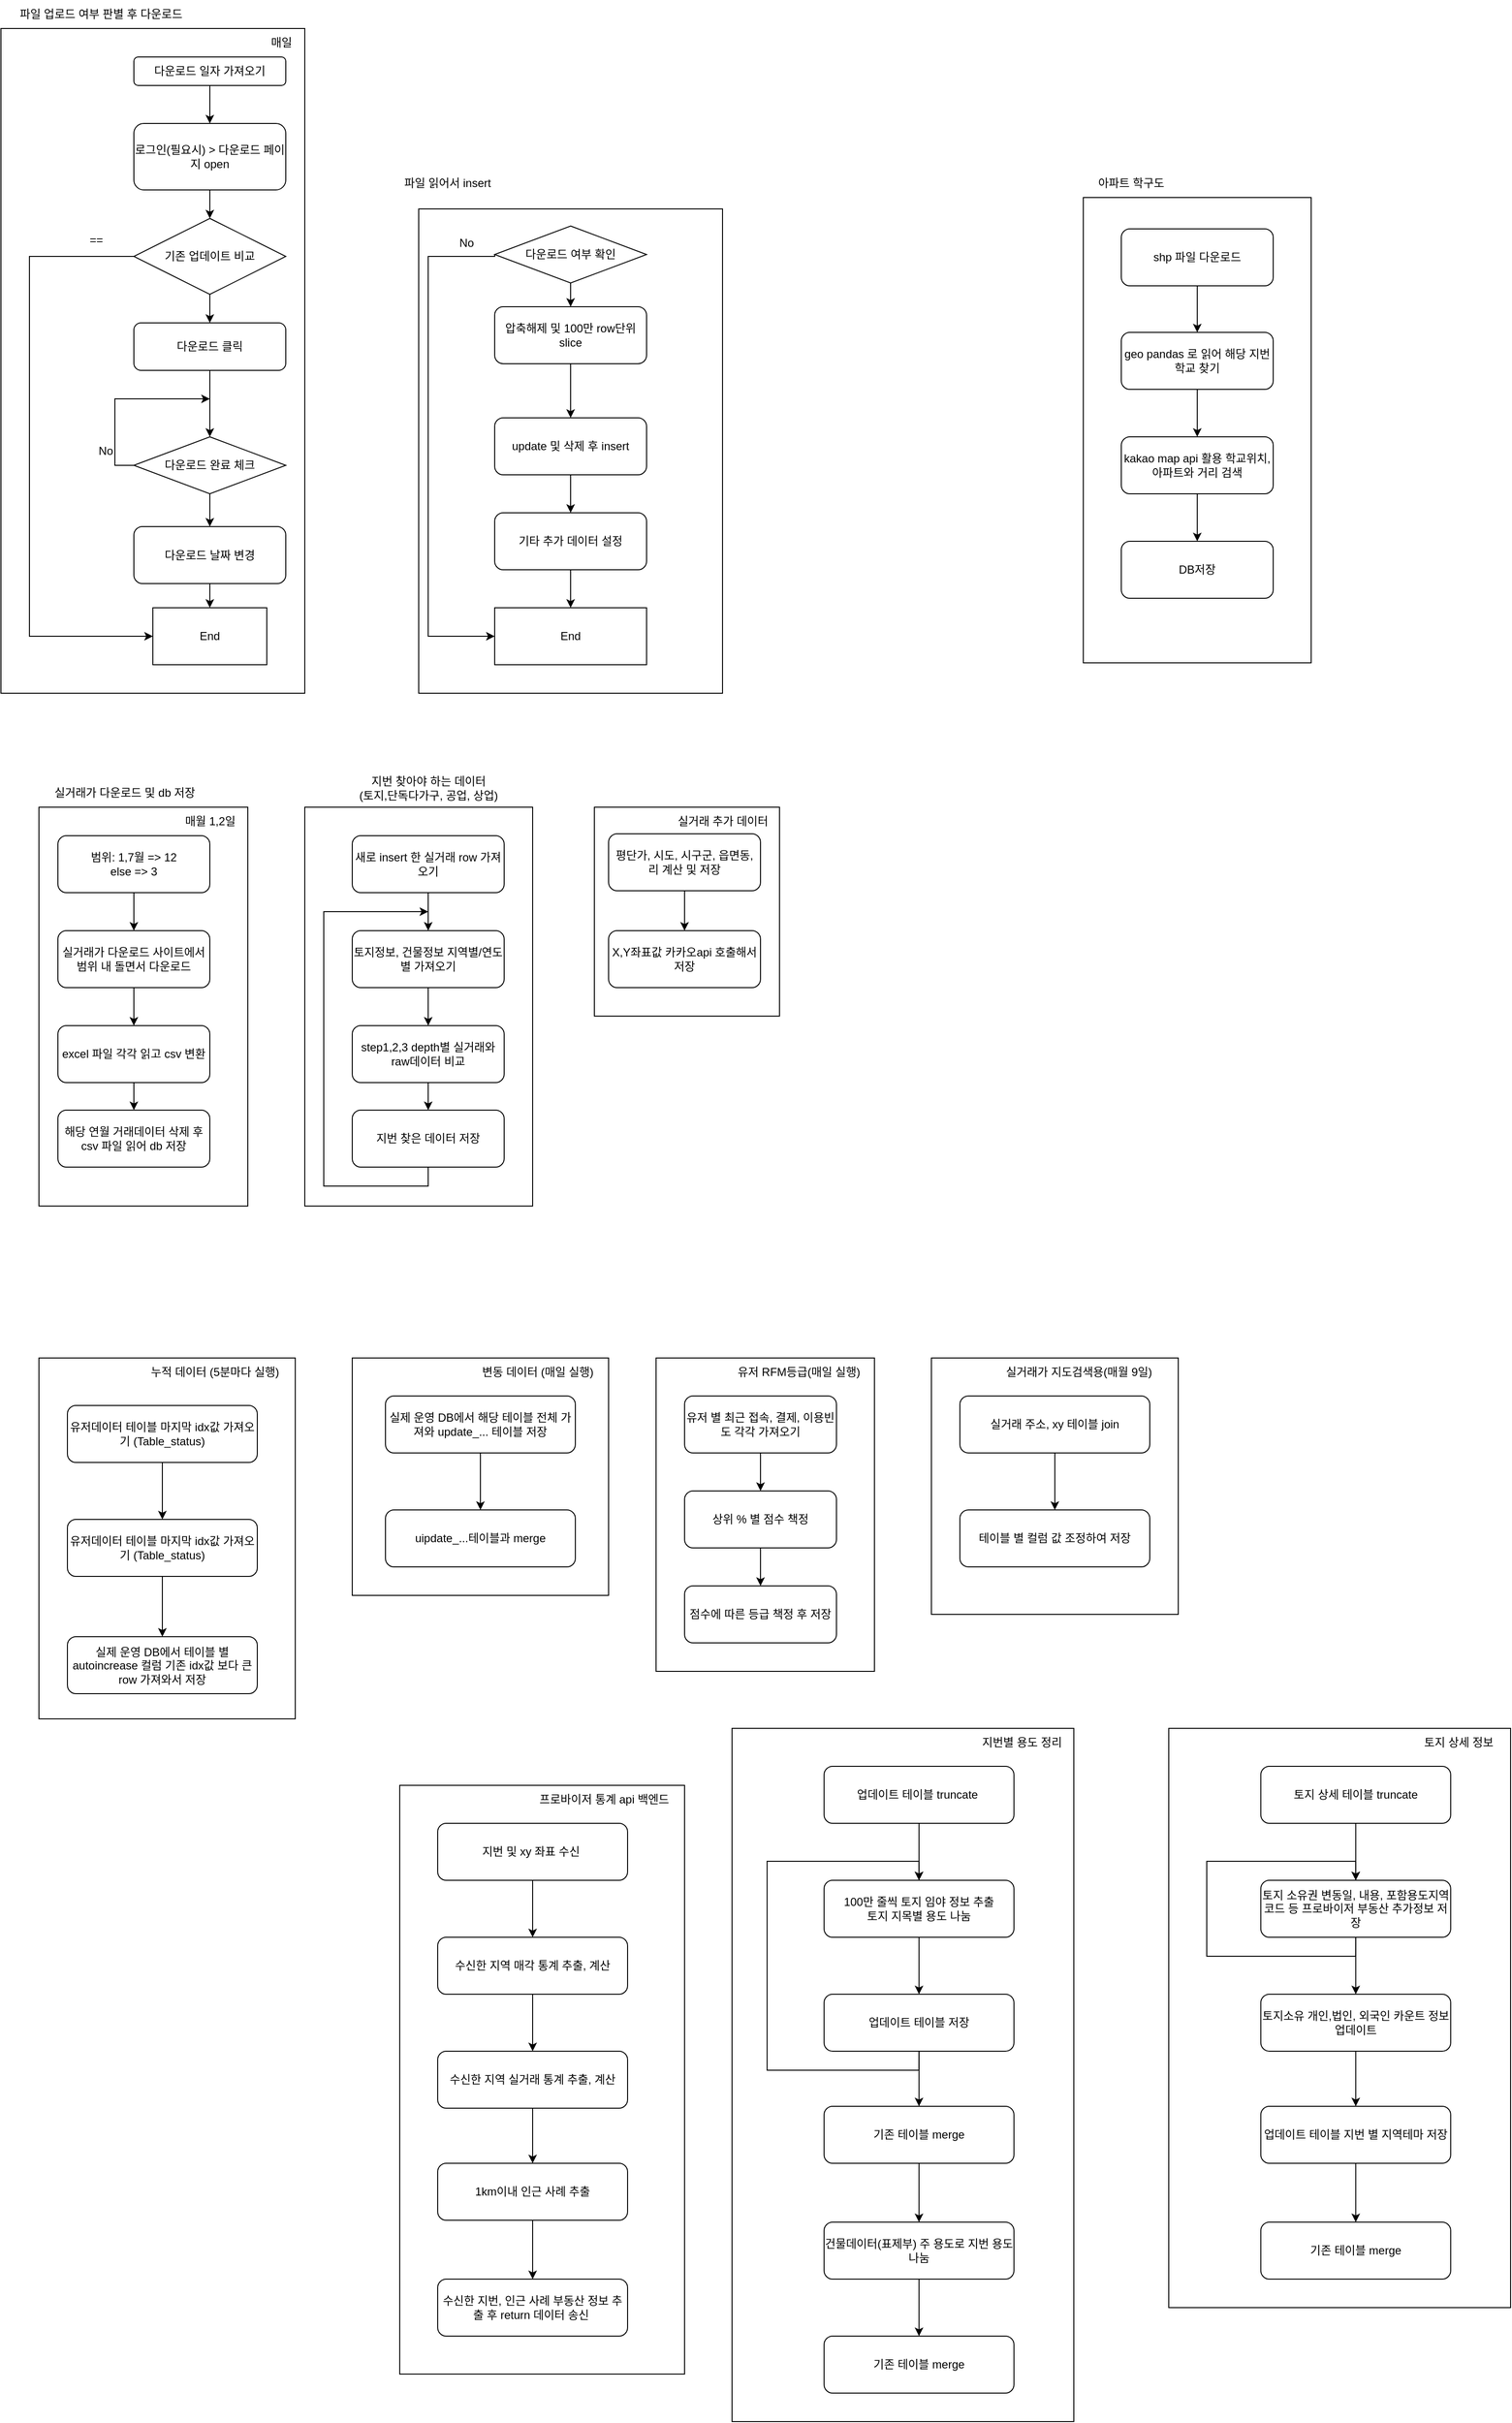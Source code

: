 <mxfile version="26.1.0">
  <diagram name="페이지-1" id="D3kO5CZEnwIqbZIuZdMd">
    <mxGraphModel dx="1687" dy="878" grid="1" gridSize="10" guides="1" tooltips="1" connect="1" arrows="1" fold="1" page="1" pageScale="1" pageWidth="827" pageHeight="1169" math="0" shadow="0">
      <root>
        <mxCell id="0" />
        <mxCell id="1" parent="0" />
        <mxCell id="iqqHk56x10kYQnbfeyk_-167" value="" style="whiteSpace=wrap;html=1;" vertex="1" parent="1">
          <mxGeometry x="1160" y="208" width="240" height="490" as="geometry" />
        </mxCell>
        <mxCell id="iqqHk56x10kYQnbfeyk_-132" value="" style="rounded=0;whiteSpace=wrap;html=1;" vertex="1" parent="1">
          <mxGeometry x="790" y="1820" width="360" height="730" as="geometry" />
        </mxCell>
        <mxCell id="iqqHk56x10kYQnbfeyk_-114" value="" style="whiteSpace=wrap;html=1;" vertex="1" parent="1">
          <mxGeometry x="440" y="1880" width="300" height="620" as="geometry" />
        </mxCell>
        <mxCell id="iqqHk56x10kYQnbfeyk_-101" value="" style="whiteSpace=wrap;html=1;" vertex="1" parent="1">
          <mxGeometry x="645" y="850" width="195" height="220" as="geometry" />
        </mxCell>
        <mxCell id="iqqHk56x10kYQnbfeyk_-98" value="" style="whiteSpace=wrap;html=1;" vertex="1" parent="1">
          <mxGeometry x="1000" y="1430" width="260" height="270" as="geometry" />
        </mxCell>
        <mxCell id="iqqHk56x10kYQnbfeyk_-92" value="" style="rounded=0;whiteSpace=wrap;html=1;" vertex="1" parent="1">
          <mxGeometry x="710" y="1430" width="230" height="330" as="geometry" />
        </mxCell>
        <mxCell id="iqqHk56x10kYQnbfeyk_-85" value="" style="whiteSpace=wrap;html=1;" vertex="1" parent="1">
          <mxGeometry x="390" y="1430" width="270" height="250" as="geometry" />
        </mxCell>
        <mxCell id="iqqHk56x10kYQnbfeyk_-82" value="" style="whiteSpace=wrap;html=1;" vertex="1" parent="1">
          <mxGeometry x="60" y="1430" width="270" height="380" as="geometry" />
        </mxCell>
        <mxCell id="iqqHk56x10kYQnbfeyk_-68" value="" style="whiteSpace=wrap;html=1;" vertex="1" parent="1">
          <mxGeometry x="340" y="850" width="240" height="420" as="geometry" />
        </mxCell>
        <mxCell id="iqqHk56x10kYQnbfeyk_-52" value="" style="whiteSpace=wrap;html=1;" vertex="1" parent="1">
          <mxGeometry x="60" y="850" width="220" height="420" as="geometry" />
        </mxCell>
        <mxCell id="iqqHk56x10kYQnbfeyk_-45" value="" style="rounded=0;whiteSpace=wrap;html=1;" vertex="1" parent="1">
          <mxGeometry x="460" y="220" width="320" height="510" as="geometry" />
        </mxCell>
        <mxCell id="iqqHk56x10kYQnbfeyk_-44" value="" style="rounded=0;whiteSpace=wrap;html=1;" vertex="1" parent="1">
          <mxGeometry x="20" y="30" width="320" height="700" as="geometry" />
        </mxCell>
        <mxCell id="iqqHk56x10kYQnbfeyk_-11" style="edgeStyle=orthogonalEdgeStyle;rounded=0;orthogonalLoop=1;jettySize=auto;html=1;exitX=0.5;exitY=1;exitDx=0;exitDy=0;entryX=0.5;entryY=0;entryDx=0;entryDy=0;" edge="1" parent="1" source="iqqHk56x10kYQnbfeyk_-4" target="iqqHk56x10kYQnbfeyk_-6">
          <mxGeometry relative="1" as="geometry" />
        </mxCell>
        <mxCell id="iqqHk56x10kYQnbfeyk_-4" value="로그인(필요시) &amp;gt; 다운로드 페이지 open" style="rounded=1;whiteSpace=wrap;html=1;" vertex="1" parent="1">
          <mxGeometry x="160" y="130" width="160" height="70" as="geometry" />
        </mxCell>
        <mxCell id="iqqHk56x10kYQnbfeyk_-9" style="edgeStyle=orthogonalEdgeStyle;rounded=0;orthogonalLoop=1;jettySize=auto;html=1;entryX=0;entryY=0.5;entryDx=0;entryDy=0;" edge="1" parent="1" source="iqqHk56x10kYQnbfeyk_-6" target="iqqHk56x10kYQnbfeyk_-8">
          <mxGeometry relative="1" as="geometry">
            <Array as="points">
              <mxPoint x="50" y="270" />
              <mxPoint x="50" y="670" />
              <mxPoint x="170" y="670" />
            </Array>
          </mxGeometry>
        </mxCell>
        <mxCell id="iqqHk56x10kYQnbfeyk_-16" style="edgeStyle=orthogonalEdgeStyle;rounded=0;orthogonalLoop=1;jettySize=auto;html=1;exitX=0.5;exitY=1;exitDx=0;exitDy=0;entryX=0.5;entryY=0;entryDx=0;entryDy=0;" edge="1" parent="1" source="iqqHk56x10kYQnbfeyk_-6" target="iqqHk56x10kYQnbfeyk_-15">
          <mxGeometry relative="1" as="geometry" />
        </mxCell>
        <mxCell id="iqqHk56x10kYQnbfeyk_-6" value="기존 업데이트 비교" style="rhombus;whiteSpace=wrap;html=1;" vertex="1" parent="1">
          <mxGeometry x="160" y="230" width="160" height="80" as="geometry" />
        </mxCell>
        <mxCell id="iqqHk56x10kYQnbfeyk_-8" value="End" style="whiteSpace=wrap;html=1;" vertex="1" parent="1">
          <mxGeometry x="180" y="640" width="120" height="60" as="geometry" />
        </mxCell>
        <mxCell id="iqqHk56x10kYQnbfeyk_-10" value="==" style="text;html=1;align=center;verticalAlign=middle;resizable=0;points=[];autosize=1;strokeColor=none;fillColor=none;" vertex="1" parent="1">
          <mxGeometry x="100" y="238" width="40" height="30" as="geometry" />
        </mxCell>
        <mxCell id="iqqHk56x10kYQnbfeyk_-14" style="edgeStyle=orthogonalEdgeStyle;rounded=0;orthogonalLoop=1;jettySize=auto;html=1;exitX=0.5;exitY=1;exitDx=0;exitDy=0;" edge="1" parent="1" source="iqqHk56x10kYQnbfeyk_-13" target="iqqHk56x10kYQnbfeyk_-4">
          <mxGeometry relative="1" as="geometry" />
        </mxCell>
        <mxCell id="iqqHk56x10kYQnbfeyk_-13" value="다운로드 일자 가져오기" style="rounded=1;whiteSpace=wrap;html=1;" vertex="1" parent="1">
          <mxGeometry x="160" y="60" width="160" height="30" as="geometry" />
        </mxCell>
        <mxCell id="iqqHk56x10kYQnbfeyk_-22" style="edgeStyle=orthogonalEdgeStyle;rounded=0;orthogonalLoop=1;jettySize=auto;html=1;exitX=0.5;exitY=1;exitDx=0;exitDy=0;entryX=0.5;entryY=0;entryDx=0;entryDy=0;" edge="1" parent="1" source="iqqHk56x10kYQnbfeyk_-15" target="iqqHk56x10kYQnbfeyk_-18">
          <mxGeometry relative="1" as="geometry" />
        </mxCell>
        <mxCell id="iqqHk56x10kYQnbfeyk_-15" value="다운로드 클릭" style="rounded=1;whiteSpace=wrap;html=1;" vertex="1" parent="1">
          <mxGeometry x="160" y="340" width="160" height="50" as="geometry" />
        </mxCell>
        <mxCell id="iqqHk56x10kYQnbfeyk_-25" style="edgeStyle=orthogonalEdgeStyle;rounded=0;orthogonalLoop=1;jettySize=auto;html=1;exitX=0;exitY=0.5;exitDx=0;exitDy=0;" edge="1" parent="1" source="iqqHk56x10kYQnbfeyk_-18">
          <mxGeometry relative="1" as="geometry">
            <mxPoint x="240" y="420" as="targetPoint" />
            <Array as="points">
              <mxPoint x="140" y="490" />
              <mxPoint x="140" y="420" />
            </Array>
          </mxGeometry>
        </mxCell>
        <mxCell id="iqqHk56x10kYQnbfeyk_-28" style="edgeStyle=orthogonalEdgeStyle;rounded=0;orthogonalLoop=1;jettySize=auto;html=1;entryX=0.5;entryY=0;entryDx=0;entryDy=0;" edge="1" parent="1" source="iqqHk56x10kYQnbfeyk_-18" target="iqqHk56x10kYQnbfeyk_-27">
          <mxGeometry relative="1" as="geometry" />
        </mxCell>
        <mxCell id="iqqHk56x10kYQnbfeyk_-18" value="다운로드 완료 체크" style="rhombus;whiteSpace=wrap;html=1;" vertex="1" parent="1">
          <mxGeometry x="160" y="460" width="160" height="60" as="geometry" />
        </mxCell>
        <mxCell id="iqqHk56x10kYQnbfeyk_-26" value="No" style="text;html=1;align=center;verticalAlign=middle;resizable=0;points=[];autosize=1;strokeColor=none;fillColor=none;" vertex="1" parent="1">
          <mxGeometry x="110" y="460" width="40" height="30" as="geometry" />
        </mxCell>
        <mxCell id="iqqHk56x10kYQnbfeyk_-29" style="edgeStyle=orthogonalEdgeStyle;rounded=0;orthogonalLoop=1;jettySize=auto;html=1;entryX=0.5;entryY=0;entryDx=0;entryDy=0;" edge="1" parent="1" source="iqqHk56x10kYQnbfeyk_-27" target="iqqHk56x10kYQnbfeyk_-8">
          <mxGeometry relative="1" as="geometry" />
        </mxCell>
        <mxCell id="iqqHk56x10kYQnbfeyk_-27" value="다운로드 날짜 변경" style="rounded=1;whiteSpace=wrap;html=1;" vertex="1" parent="1">
          <mxGeometry x="160" y="554.5" width="160" height="60" as="geometry" />
        </mxCell>
        <mxCell id="iqqHk56x10kYQnbfeyk_-38" style="edgeStyle=orthogonalEdgeStyle;rounded=0;orthogonalLoop=1;jettySize=auto;html=1;exitX=0.5;exitY=1;exitDx=0;exitDy=0;" edge="1" parent="1" source="iqqHk56x10kYQnbfeyk_-31" target="iqqHk56x10kYQnbfeyk_-37">
          <mxGeometry relative="1" as="geometry" />
        </mxCell>
        <mxCell id="iqqHk56x10kYQnbfeyk_-31" value="압축해제 및 100만 row단위 slice" style="rounded=1;whiteSpace=wrap;html=1;" vertex="1" parent="1">
          <mxGeometry x="540" y="323" width="160" height="60" as="geometry" />
        </mxCell>
        <mxCell id="iqqHk56x10kYQnbfeyk_-32" value="End" style="whiteSpace=wrap;html=1;" vertex="1" parent="1">
          <mxGeometry x="540" y="640" width="160" height="60" as="geometry" />
        </mxCell>
        <mxCell id="iqqHk56x10kYQnbfeyk_-34" style="edgeStyle=orthogonalEdgeStyle;rounded=0;orthogonalLoop=1;jettySize=auto;html=1;exitX=0;exitY=0.5;exitDx=0;exitDy=0;entryX=0;entryY=0.5;entryDx=0;entryDy=0;" edge="1" parent="1" source="iqqHk56x10kYQnbfeyk_-33" target="iqqHk56x10kYQnbfeyk_-32">
          <mxGeometry relative="1" as="geometry">
            <Array as="points">
              <mxPoint x="540" y="270" />
              <mxPoint x="470" y="270" />
              <mxPoint x="470" y="670" />
            </Array>
          </mxGeometry>
        </mxCell>
        <mxCell id="iqqHk56x10kYQnbfeyk_-36" style="edgeStyle=orthogonalEdgeStyle;rounded=0;orthogonalLoop=1;jettySize=auto;html=1;exitX=0.5;exitY=1;exitDx=0;exitDy=0;entryX=0.5;entryY=0;entryDx=0;entryDy=0;" edge="1" parent="1" source="iqqHk56x10kYQnbfeyk_-33" target="iqqHk56x10kYQnbfeyk_-31">
          <mxGeometry relative="1" as="geometry" />
        </mxCell>
        <mxCell id="iqqHk56x10kYQnbfeyk_-33" value="다운로드 여부 확인" style="rhombus;whiteSpace=wrap;html=1;" vertex="1" parent="1">
          <mxGeometry x="540" y="238" width="160" height="60" as="geometry" />
        </mxCell>
        <mxCell id="iqqHk56x10kYQnbfeyk_-35" value="No" style="text;html=1;align=center;verticalAlign=middle;resizable=0;points=[];autosize=1;strokeColor=none;fillColor=none;" vertex="1" parent="1">
          <mxGeometry x="490" y="241" width="40" height="30" as="geometry" />
        </mxCell>
        <mxCell id="iqqHk56x10kYQnbfeyk_-42" style="edgeStyle=orthogonalEdgeStyle;rounded=0;orthogonalLoop=1;jettySize=auto;html=1;exitX=0.5;exitY=1;exitDx=0;exitDy=0;" edge="1" parent="1" source="iqqHk56x10kYQnbfeyk_-37" target="iqqHk56x10kYQnbfeyk_-41">
          <mxGeometry relative="1" as="geometry" />
        </mxCell>
        <mxCell id="iqqHk56x10kYQnbfeyk_-37" value="update 및 삭제 후 insert" style="rounded=1;whiteSpace=wrap;html=1;" vertex="1" parent="1">
          <mxGeometry x="540" y="440" width="160" height="60" as="geometry" />
        </mxCell>
        <mxCell id="iqqHk56x10kYQnbfeyk_-43" style="edgeStyle=orthogonalEdgeStyle;rounded=0;orthogonalLoop=1;jettySize=auto;html=1;exitX=0.5;exitY=1;exitDx=0;exitDy=0;" edge="1" parent="1" source="iqqHk56x10kYQnbfeyk_-41" target="iqqHk56x10kYQnbfeyk_-32">
          <mxGeometry relative="1" as="geometry" />
        </mxCell>
        <mxCell id="iqqHk56x10kYQnbfeyk_-41" value="기타 추가 데이터 설정" style="rounded=1;whiteSpace=wrap;html=1;" vertex="1" parent="1">
          <mxGeometry x="540" y="540" width="160" height="60" as="geometry" />
        </mxCell>
        <mxCell id="iqqHk56x10kYQnbfeyk_-46" value="파일 읽어서 insert" style="text;html=1;align=center;verticalAlign=middle;resizable=0;points=[];autosize=1;strokeColor=none;fillColor=none;" vertex="1" parent="1">
          <mxGeometry x="430" y="178" width="120" height="30" as="geometry" />
        </mxCell>
        <mxCell id="iqqHk56x10kYQnbfeyk_-47" value="파일 업로드 여부 판별 후 다운로드" style="text;html=1;align=center;verticalAlign=middle;resizable=0;points=[];autosize=1;strokeColor=none;fillColor=none;" vertex="1" parent="1">
          <mxGeometry x="20" width="210" height="30" as="geometry" />
        </mxCell>
        <mxCell id="iqqHk56x10kYQnbfeyk_-55" style="edgeStyle=orthogonalEdgeStyle;rounded=0;orthogonalLoop=1;jettySize=auto;html=1;exitX=0.5;exitY=1;exitDx=0;exitDy=0;" edge="1" parent="1" source="iqqHk56x10kYQnbfeyk_-48" target="iqqHk56x10kYQnbfeyk_-49">
          <mxGeometry relative="1" as="geometry" />
        </mxCell>
        <mxCell id="iqqHk56x10kYQnbfeyk_-48" value="범위: 1,7월 =&amp;gt; 12&lt;br&gt;else =&amp;gt; 3" style="rounded=1;whiteSpace=wrap;html=1;" vertex="1" parent="1">
          <mxGeometry x="80" y="880" width="160" height="60" as="geometry" />
        </mxCell>
        <mxCell id="iqqHk56x10kYQnbfeyk_-56" style="edgeStyle=orthogonalEdgeStyle;rounded=0;orthogonalLoop=1;jettySize=auto;html=1;exitX=0.5;exitY=1;exitDx=0;exitDy=0;" edge="1" parent="1" source="iqqHk56x10kYQnbfeyk_-49" target="iqqHk56x10kYQnbfeyk_-50">
          <mxGeometry relative="1" as="geometry" />
        </mxCell>
        <mxCell id="iqqHk56x10kYQnbfeyk_-49" value="실거래가 다운로드 사이트에서 범위 내 돌면서 다운로드" style="rounded=1;whiteSpace=wrap;html=1;" vertex="1" parent="1">
          <mxGeometry x="80" y="980" width="160" height="60" as="geometry" />
        </mxCell>
        <mxCell id="iqqHk56x10kYQnbfeyk_-57" style="edgeStyle=orthogonalEdgeStyle;rounded=0;orthogonalLoop=1;jettySize=auto;html=1;exitX=0.5;exitY=1;exitDx=0;exitDy=0;entryX=0.5;entryY=0;entryDx=0;entryDy=0;" edge="1" parent="1" source="iqqHk56x10kYQnbfeyk_-50" target="iqqHk56x10kYQnbfeyk_-51">
          <mxGeometry relative="1" as="geometry" />
        </mxCell>
        <mxCell id="iqqHk56x10kYQnbfeyk_-50" value="excel 파일 각각 읽고 csv 변환" style="rounded=1;whiteSpace=wrap;html=1;" vertex="1" parent="1">
          <mxGeometry x="80" y="1080" width="160" height="60" as="geometry" />
        </mxCell>
        <mxCell id="iqqHk56x10kYQnbfeyk_-51" value="해당 연월 거래데이터 삭제 후 csv 파일 읽어 db 저장" style="rounded=1;whiteSpace=wrap;html=1;" vertex="1" parent="1">
          <mxGeometry x="80" y="1169" width="160" height="60" as="geometry" />
        </mxCell>
        <mxCell id="iqqHk56x10kYQnbfeyk_-53" value="실거래가 다운로드 및 db 저장" style="text;html=1;align=center;verticalAlign=middle;resizable=0;points=[];autosize=1;strokeColor=none;fillColor=none;" vertex="1" parent="1">
          <mxGeometry x="60" y="820" width="180" height="30" as="geometry" />
        </mxCell>
        <mxCell id="iqqHk56x10kYQnbfeyk_-64" style="edgeStyle=orthogonalEdgeStyle;rounded=0;orthogonalLoop=1;jettySize=auto;html=1;exitX=0.5;exitY=1;exitDx=0;exitDy=0;entryX=0.5;entryY=0;entryDx=0;entryDy=0;" edge="1" parent="1" source="iqqHk56x10kYQnbfeyk_-54" target="iqqHk56x10kYQnbfeyk_-61">
          <mxGeometry relative="1" as="geometry" />
        </mxCell>
        <mxCell id="iqqHk56x10kYQnbfeyk_-54" value="새로 insert 한 실거래 row 가져오기" style="rounded=1;whiteSpace=wrap;html=1;" vertex="1" parent="1">
          <mxGeometry x="390" y="880" width="160" height="60" as="geometry" />
        </mxCell>
        <mxCell id="iqqHk56x10kYQnbfeyk_-58" value="매월 1,2일" style="text;html=1;align=center;verticalAlign=middle;resizable=0;points=[];autosize=1;strokeColor=none;fillColor=none;" vertex="1" parent="1">
          <mxGeometry x="200" y="850" width="80" height="30" as="geometry" />
        </mxCell>
        <mxCell id="iqqHk56x10kYQnbfeyk_-59" value="매일" style="text;html=1;align=center;verticalAlign=middle;resizable=0;points=[];autosize=1;strokeColor=none;fillColor=none;" vertex="1" parent="1">
          <mxGeometry x="290" y="30" width="50" height="30" as="geometry" />
        </mxCell>
        <mxCell id="iqqHk56x10kYQnbfeyk_-60" value="지번 찾아야 하는 데이터&lt;div&gt;(토지,단독다가구, 공업, 상업)&lt;/div&gt;" style="text;html=1;align=center;verticalAlign=middle;resizable=0;points=[];autosize=1;strokeColor=none;fillColor=none;" vertex="1" parent="1">
          <mxGeometry x="380" y="810" width="180" height="40" as="geometry" />
        </mxCell>
        <mxCell id="iqqHk56x10kYQnbfeyk_-65" style="edgeStyle=orthogonalEdgeStyle;rounded=0;orthogonalLoop=1;jettySize=auto;html=1;exitX=0.5;exitY=1;exitDx=0;exitDy=0;" edge="1" parent="1" source="iqqHk56x10kYQnbfeyk_-61" target="iqqHk56x10kYQnbfeyk_-62">
          <mxGeometry relative="1" as="geometry" />
        </mxCell>
        <mxCell id="iqqHk56x10kYQnbfeyk_-61" value="토지정보, 건물정보 지역별/연도별 가져오기" style="rounded=1;whiteSpace=wrap;html=1;" vertex="1" parent="1">
          <mxGeometry x="390" y="980" width="160" height="60" as="geometry" />
        </mxCell>
        <mxCell id="iqqHk56x10kYQnbfeyk_-66" style="edgeStyle=orthogonalEdgeStyle;rounded=0;orthogonalLoop=1;jettySize=auto;html=1;exitX=0.5;exitY=1;exitDx=0;exitDy=0;entryX=0.5;entryY=0;entryDx=0;entryDy=0;" edge="1" parent="1" source="iqqHk56x10kYQnbfeyk_-62" target="iqqHk56x10kYQnbfeyk_-63">
          <mxGeometry relative="1" as="geometry" />
        </mxCell>
        <mxCell id="iqqHk56x10kYQnbfeyk_-62" value="step1,2,3 depth별 실거래와 raw데이터 비교" style="rounded=1;whiteSpace=wrap;html=1;" vertex="1" parent="1">
          <mxGeometry x="390" y="1080" width="160" height="60" as="geometry" />
        </mxCell>
        <mxCell id="iqqHk56x10kYQnbfeyk_-67" style="edgeStyle=orthogonalEdgeStyle;rounded=0;orthogonalLoop=1;jettySize=auto;html=1;exitX=0.5;exitY=1;exitDx=0;exitDy=0;" edge="1" parent="1" source="iqqHk56x10kYQnbfeyk_-63">
          <mxGeometry relative="1" as="geometry">
            <mxPoint x="470" y="960" as="targetPoint" />
            <Array as="points">
              <mxPoint x="470" y="1249" />
              <mxPoint x="360" y="1249" />
              <mxPoint x="360" y="960" />
            </Array>
          </mxGeometry>
        </mxCell>
        <mxCell id="iqqHk56x10kYQnbfeyk_-63" value="지번 찾은 데이터 저장" style="rounded=1;whiteSpace=wrap;html=1;" vertex="1" parent="1">
          <mxGeometry x="390" y="1169" width="160" height="60" as="geometry" />
        </mxCell>
        <mxCell id="iqqHk56x10kYQnbfeyk_-69" value="X,Y좌표값 카카오api 호출해서 저장" style="rounded=1;whiteSpace=wrap;html=1;" vertex="1" parent="1">
          <mxGeometry x="660" y="980" width="160" height="60" as="geometry" />
        </mxCell>
        <mxCell id="iqqHk56x10kYQnbfeyk_-70" value="실거래 추가 데이터" style="text;html=1;align=center;verticalAlign=middle;resizable=0;points=[];autosize=1;strokeColor=none;fillColor=none;" vertex="1" parent="1">
          <mxGeometry x="715" y="850" width="130" height="30" as="geometry" />
        </mxCell>
        <mxCell id="iqqHk56x10kYQnbfeyk_-102" style="edgeStyle=orthogonalEdgeStyle;rounded=0;orthogonalLoop=1;jettySize=auto;html=1;exitX=0.5;exitY=1;exitDx=0;exitDy=0;" edge="1" parent="1" source="iqqHk56x10kYQnbfeyk_-71" target="iqqHk56x10kYQnbfeyk_-69">
          <mxGeometry relative="1" as="geometry" />
        </mxCell>
        <mxCell id="iqqHk56x10kYQnbfeyk_-71" value="평단가, 시도, 시구군, 읍면동, 리 계산 및 저장" style="rounded=1;whiteSpace=wrap;html=1;" vertex="1" parent="1">
          <mxGeometry x="660" y="878" width="160" height="60" as="geometry" />
        </mxCell>
        <mxCell id="iqqHk56x10kYQnbfeyk_-77" style="edgeStyle=orthogonalEdgeStyle;rounded=0;orthogonalLoop=1;jettySize=auto;html=1;exitX=0.5;exitY=1;exitDx=0;exitDy=0;" edge="1" parent="1" source="iqqHk56x10kYQnbfeyk_-72" target="iqqHk56x10kYQnbfeyk_-73">
          <mxGeometry relative="1" as="geometry" />
        </mxCell>
        <mxCell id="iqqHk56x10kYQnbfeyk_-72" value="유저데이터 테이블 마지막 idx값 가져오기 (Table_status)" style="rounded=1;whiteSpace=wrap;html=1;" vertex="1" parent="1">
          <mxGeometry x="90" y="1480" width="200" height="60" as="geometry" />
        </mxCell>
        <mxCell id="iqqHk56x10kYQnbfeyk_-79" style="edgeStyle=orthogonalEdgeStyle;rounded=0;orthogonalLoop=1;jettySize=auto;html=1;exitX=0.5;exitY=1;exitDx=0;exitDy=0;" edge="1" parent="1" source="iqqHk56x10kYQnbfeyk_-73" target="iqqHk56x10kYQnbfeyk_-74">
          <mxGeometry relative="1" as="geometry" />
        </mxCell>
        <mxCell id="iqqHk56x10kYQnbfeyk_-73" value="유저데이터 테이블 마지막 idx값 가져오기 (Table_status)" style="rounded=1;whiteSpace=wrap;html=1;" vertex="1" parent="1">
          <mxGeometry x="90" y="1600" width="200" height="60" as="geometry" />
        </mxCell>
        <mxCell id="iqqHk56x10kYQnbfeyk_-74" value="실제 운영 DB에서 테이블 별 autoincrease 컬럼 기존 idx값 보다 큰 row 가져와서 저장" style="rounded=1;whiteSpace=wrap;html=1;" vertex="1" parent="1">
          <mxGeometry x="90" y="1723.5" width="200" height="60" as="geometry" />
        </mxCell>
        <mxCell id="iqqHk56x10kYQnbfeyk_-80" style="edgeStyle=orthogonalEdgeStyle;rounded=0;orthogonalLoop=1;jettySize=auto;html=1;exitX=0.5;exitY=1;exitDx=0;exitDy=0;" edge="1" parent="1" source="iqqHk56x10kYQnbfeyk_-75" target="iqqHk56x10kYQnbfeyk_-76">
          <mxGeometry relative="1" as="geometry" />
        </mxCell>
        <mxCell id="iqqHk56x10kYQnbfeyk_-75" value="실제 운영 DB에서 해당 테이블 전체 가져와 update_... 테이블 저장" style="rounded=1;whiteSpace=wrap;html=1;" vertex="1" parent="1">
          <mxGeometry x="425" y="1470" width="200" height="60" as="geometry" />
        </mxCell>
        <mxCell id="iqqHk56x10kYQnbfeyk_-76" value="uipdate_...테이블과 merge" style="rounded=1;whiteSpace=wrap;html=1;" vertex="1" parent="1">
          <mxGeometry x="425" y="1590" width="200" height="60" as="geometry" />
        </mxCell>
        <mxCell id="iqqHk56x10kYQnbfeyk_-83" value="누적 데이터 (5분마다 실행)" style="text;html=1;align=center;verticalAlign=middle;resizable=0;points=[];autosize=1;strokeColor=none;fillColor=none;" vertex="1" parent="1">
          <mxGeometry x="160" y="1430" width="170" height="30" as="geometry" />
        </mxCell>
        <mxCell id="iqqHk56x10kYQnbfeyk_-86" value="변동 데이터 (매일 실행)" style="text;html=1;align=center;verticalAlign=middle;resizable=0;points=[];autosize=1;strokeColor=none;fillColor=none;" vertex="1" parent="1">
          <mxGeometry x="510" y="1430" width="150" height="30" as="geometry" />
        </mxCell>
        <mxCell id="iqqHk56x10kYQnbfeyk_-90" style="edgeStyle=orthogonalEdgeStyle;rounded=0;orthogonalLoop=1;jettySize=auto;html=1;exitX=0.5;exitY=1;exitDx=0;exitDy=0;entryX=0.5;entryY=0;entryDx=0;entryDy=0;" edge="1" parent="1" source="iqqHk56x10kYQnbfeyk_-87" target="iqqHk56x10kYQnbfeyk_-88">
          <mxGeometry relative="1" as="geometry" />
        </mxCell>
        <mxCell id="iqqHk56x10kYQnbfeyk_-87" value="유저 별 최근 접속, 결제, 이용빈도 각각 가져오기" style="rounded=1;whiteSpace=wrap;html=1;" vertex="1" parent="1">
          <mxGeometry x="740" y="1470" width="160" height="60" as="geometry" />
        </mxCell>
        <mxCell id="iqqHk56x10kYQnbfeyk_-91" style="edgeStyle=orthogonalEdgeStyle;rounded=0;orthogonalLoop=1;jettySize=auto;html=1;exitX=0.5;exitY=1;exitDx=0;exitDy=0;entryX=0.5;entryY=0;entryDx=0;entryDy=0;" edge="1" parent="1" source="iqqHk56x10kYQnbfeyk_-88" target="iqqHk56x10kYQnbfeyk_-89">
          <mxGeometry relative="1" as="geometry" />
        </mxCell>
        <mxCell id="iqqHk56x10kYQnbfeyk_-88" value="상위 % 별 점수 책정" style="rounded=1;whiteSpace=wrap;html=1;" vertex="1" parent="1">
          <mxGeometry x="740" y="1570" width="160" height="60" as="geometry" />
        </mxCell>
        <mxCell id="iqqHk56x10kYQnbfeyk_-89" value="점수에 따른 등급 책정 후 저장" style="rounded=1;whiteSpace=wrap;html=1;" vertex="1" parent="1">
          <mxGeometry x="740" y="1670" width="160" height="60" as="geometry" />
        </mxCell>
        <mxCell id="iqqHk56x10kYQnbfeyk_-93" value="유저 RFM등급(매일 실행)" style="text;html=1;align=center;verticalAlign=middle;resizable=0;points=[];autosize=1;strokeColor=none;fillColor=none;" vertex="1" parent="1">
          <mxGeometry x="780" y="1430" width="160" height="30" as="geometry" />
        </mxCell>
        <mxCell id="iqqHk56x10kYQnbfeyk_-97" style="edgeStyle=orthogonalEdgeStyle;rounded=0;orthogonalLoop=1;jettySize=auto;html=1;exitX=0.5;exitY=1;exitDx=0;exitDy=0;" edge="1" parent="1" source="iqqHk56x10kYQnbfeyk_-95" target="iqqHk56x10kYQnbfeyk_-96">
          <mxGeometry relative="1" as="geometry" />
        </mxCell>
        <mxCell id="iqqHk56x10kYQnbfeyk_-95" value="실거래 주소, xy 테이블 join" style="rounded=1;whiteSpace=wrap;html=1;" vertex="1" parent="1">
          <mxGeometry x="1030" y="1470" width="200" height="60" as="geometry" />
        </mxCell>
        <mxCell id="iqqHk56x10kYQnbfeyk_-96" value="테이블 별 컬럼 값 조정하여 저장" style="rounded=1;whiteSpace=wrap;html=1;" vertex="1" parent="1">
          <mxGeometry x="1030" y="1590" width="200" height="60" as="geometry" />
        </mxCell>
        <mxCell id="iqqHk56x10kYQnbfeyk_-100" value="실거래가 지도검색용(매월 9일)" style="text;html=1;align=center;verticalAlign=middle;resizable=0;points=[];autosize=1;strokeColor=none;fillColor=none;" vertex="1" parent="1">
          <mxGeometry x="1060" y="1430" width="190" height="30" as="geometry" />
        </mxCell>
        <mxCell id="iqqHk56x10kYQnbfeyk_-111" style="edgeStyle=orthogonalEdgeStyle;rounded=0;orthogonalLoop=1;jettySize=auto;html=1;exitX=0.5;exitY=1;exitDx=0;exitDy=0;" edge="1" parent="1" source="iqqHk56x10kYQnbfeyk_-105" target="iqqHk56x10kYQnbfeyk_-107">
          <mxGeometry relative="1" as="geometry" />
        </mxCell>
        <mxCell id="iqqHk56x10kYQnbfeyk_-105" value="수신한 지역 매각 통계 추출, 계산" style="rounded=1;whiteSpace=wrap;html=1;" vertex="1" parent="1">
          <mxGeometry x="480" y="2040" width="200" height="60" as="geometry" />
        </mxCell>
        <mxCell id="iqqHk56x10kYQnbfeyk_-110" style="edgeStyle=orthogonalEdgeStyle;rounded=0;orthogonalLoop=1;jettySize=auto;html=1;exitX=0.5;exitY=1;exitDx=0;exitDy=0;" edge="1" parent="1" source="iqqHk56x10kYQnbfeyk_-106" target="iqqHk56x10kYQnbfeyk_-105">
          <mxGeometry relative="1" as="geometry" />
        </mxCell>
        <mxCell id="iqqHk56x10kYQnbfeyk_-106" value="지번 및 xy 좌표 수신&amp;nbsp;" style="rounded=1;whiteSpace=wrap;html=1;" vertex="1" parent="1">
          <mxGeometry x="480" y="1920" width="200" height="60" as="geometry" />
        </mxCell>
        <mxCell id="iqqHk56x10kYQnbfeyk_-112" style="edgeStyle=orthogonalEdgeStyle;rounded=0;orthogonalLoop=1;jettySize=auto;html=1;exitX=0.5;exitY=1;exitDx=0;exitDy=0;" edge="1" parent="1" source="iqqHk56x10kYQnbfeyk_-107" target="iqqHk56x10kYQnbfeyk_-108">
          <mxGeometry relative="1" as="geometry" />
        </mxCell>
        <mxCell id="iqqHk56x10kYQnbfeyk_-107" value="수신한 지역 실거래 통계 추출, 계산" style="rounded=1;whiteSpace=wrap;html=1;" vertex="1" parent="1">
          <mxGeometry x="480" y="2160" width="200" height="60" as="geometry" />
        </mxCell>
        <mxCell id="iqqHk56x10kYQnbfeyk_-113" style="edgeStyle=orthogonalEdgeStyle;rounded=0;orthogonalLoop=1;jettySize=auto;html=1;exitX=0.5;exitY=1;exitDx=0;exitDy=0;" edge="1" parent="1" source="iqqHk56x10kYQnbfeyk_-108" target="iqqHk56x10kYQnbfeyk_-109">
          <mxGeometry relative="1" as="geometry" />
        </mxCell>
        <mxCell id="iqqHk56x10kYQnbfeyk_-108" value="1km이내 인근 사례 추출" style="rounded=1;whiteSpace=wrap;html=1;" vertex="1" parent="1">
          <mxGeometry x="480" y="2278" width="200" height="60" as="geometry" />
        </mxCell>
        <mxCell id="iqqHk56x10kYQnbfeyk_-109" value="수신한 지번, 인근 사례 부동산 정보 추출 후 return 데이터 송신&amp;nbsp;" style="rounded=1;whiteSpace=wrap;html=1;" vertex="1" parent="1">
          <mxGeometry x="480" y="2400" width="200" height="60" as="geometry" />
        </mxCell>
        <mxCell id="iqqHk56x10kYQnbfeyk_-115" value="프로바이저 통계 api 백엔드" style="text;html=1;align=center;verticalAlign=middle;resizable=0;points=[];autosize=1;strokeColor=none;fillColor=none;" vertex="1" parent="1">
          <mxGeometry x="570" y="1880" width="170" height="30" as="geometry" />
        </mxCell>
        <mxCell id="iqqHk56x10kYQnbfeyk_-117" value="100만 줄씩 토지 임야 정보 추출&lt;br&gt;토지 지목별 용도 나눔" style="rounded=1;whiteSpace=wrap;html=1;" vertex="1" parent="1">
          <mxGeometry x="886.94" y="1980" width="200" height="60" as="geometry" />
        </mxCell>
        <mxCell id="iqqHk56x10kYQnbfeyk_-124" style="edgeStyle=orthogonalEdgeStyle;rounded=0;orthogonalLoop=1;jettySize=auto;html=1;exitX=0.5;exitY=1;exitDx=0;exitDy=0;" edge="1" parent="1" source="iqqHk56x10kYQnbfeyk_-117" target="iqqHk56x10kYQnbfeyk_-119">
          <mxGeometry relative="1" as="geometry">
            <mxPoint x="986.94" y="2160" as="sourcePoint" />
          </mxGeometry>
        </mxCell>
        <mxCell id="iqqHk56x10kYQnbfeyk_-125" style="edgeStyle=orthogonalEdgeStyle;rounded=0;orthogonalLoop=1;jettySize=auto;html=1;exitX=0.5;exitY=1;exitDx=0;exitDy=0;entryX=0.5;entryY=0;entryDx=0;entryDy=0;" edge="1" parent="1" source="iqqHk56x10kYQnbfeyk_-119" target="iqqHk56x10kYQnbfeyk_-117">
          <mxGeometry relative="1" as="geometry">
            <Array as="points">
              <mxPoint x="986.94" y="2180" />
              <mxPoint x="826.94" y="2180" />
              <mxPoint x="826.94" y="1960" />
              <mxPoint x="986.94" y="1960" />
            </Array>
          </mxGeometry>
        </mxCell>
        <mxCell id="iqqHk56x10kYQnbfeyk_-127" style="edgeStyle=orthogonalEdgeStyle;rounded=0;orthogonalLoop=1;jettySize=auto;html=1;exitX=0.5;exitY=1;exitDx=0;exitDy=0;entryX=0.5;entryY=0;entryDx=0;entryDy=0;" edge="1" parent="1" source="iqqHk56x10kYQnbfeyk_-119" target="iqqHk56x10kYQnbfeyk_-126">
          <mxGeometry relative="1" as="geometry" />
        </mxCell>
        <mxCell id="iqqHk56x10kYQnbfeyk_-119" value="업데이트 테이블 저장" style="rounded=1;whiteSpace=wrap;html=1;" vertex="1" parent="1">
          <mxGeometry x="886.94" y="2100" width="200" height="60" as="geometry" />
        </mxCell>
        <mxCell id="iqqHk56x10kYQnbfeyk_-121" style="edgeStyle=orthogonalEdgeStyle;rounded=0;orthogonalLoop=1;jettySize=auto;html=1;exitX=0.5;exitY=1;exitDx=0;exitDy=0;" edge="1" parent="1" source="iqqHk56x10kYQnbfeyk_-120" target="iqqHk56x10kYQnbfeyk_-117">
          <mxGeometry relative="1" as="geometry" />
        </mxCell>
        <mxCell id="iqqHk56x10kYQnbfeyk_-120" value="업데이트 테이블 truncate&amp;nbsp;" style="rounded=1;whiteSpace=wrap;html=1;" vertex="1" parent="1">
          <mxGeometry x="886.94" y="1860" width="200" height="60" as="geometry" />
        </mxCell>
        <mxCell id="iqqHk56x10kYQnbfeyk_-129" style="edgeStyle=orthogonalEdgeStyle;rounded=0;orthogonalLoop=1;jettySize=auto;html=1;exitX=0.5;exitY=1;exitDx=0;exitDy=0;" edge="1" parent="1" source="iqqHk56x10kYQnbfeyk_-126" target="iqqHk56x10kYQnbfeyk_-128">
          <mxGeometry relative="1" as="geometry" />
        </mxCell>
        <mxCell id="iqqHk56x10kYQnbfeyk_-126" value="기존 테이블 merge" style="rounded=1;whiteSpace=wrap;html=1;" vertex="1" parent="1">
          <mxGeometry x="886.94" y="2218" width="200" height="60" as="geometry" />
        </mxCell>
        <mxCell id="iqqHk56x10kYQnbfeyk_-131" style="edgeStyle=orthogonalEdgeStyle;rounded=0;orthogonalLoop=1;jettySize=auto;html=1;exitX=0.5;exitY=1;exitDx=0;exitDy=0;" edge="1" parent="1" source="iqqHk56x10kYQnbfeyk_-128" target="iqqHk56x10kYQnbfeyk_-130">
          <mxGeometry relative="1" as="geometry" />
        </mxCell>
        <mxCell id="iqqHk56x10kYQnbfeyk_-128" value="건물데이터(표제부) 주 용도로 지번 용도 나눔" style="rounded=1;whiteSpace=wrap;html=1;" vertex="1" parent="1">
          <mxGeometry x="886.94" y="2340" width="200" height="60" as="geometry" />
        </mxCell>
        <mxCell id="iqqHk56x10kYQnbfeyk_-130" value="기존 테이블 merge" style="rounded=1;whiteSpace=wrap;html=1;" vertex="1" parent="1">
          <mxGeometry x="886.94" y="2460" width="200" height="60" as="geometry" />
        </mxCell>
        <mxCell id="iqqHk56x10kYQnbfeyk_-133" value="지번별 용도 정리" style="text;html=1;align=center;verticalAlign=middle;resizable=0;points=[];autosize=1;strokeColor=none;fillColor=none;" vertex="1" parent="1">
          <mxGeometry x="1040" y="1820" width="110" height="30" as="geometry" />
        </mxCell>
        <mxCell id="iqqHk56x10kYQnbfeyk_-134" value="" style="rounded=0;whiteSpace=wrap;html=1;" vertex="1" parent="1">
          <mxGeometry x="1250" y="1820" width="360" height="610" as="geometry" />
        </mxCell>
        <mxCell id="iqqHk56x10kYQnbfeyk_-135" value="토지 소유권 변동일, 내용, 포함용도지역코드 등 프로바이저 부동산 추가정보 저장" style="rounded=1;whiteSpace=wrap;html=1;" vertex="1" parent="1">
          <mxGeometry x="1346.94" y="1980" width="200" height="60" as="geometry" />
        </mxCell>
        <mxCell id="iqqHk56x10kYQnbfeyk_-136" style="edgeStyle=orthogonalEdgeStyle;rounded=0;orthogonalLoop=1;jettySize=auto;html=1;exitX=0.5;exitY=1;exitDx=0;exitDy=0;" edge="1" source="iqqHk56x10kYQnbfeyk_-135" target="iqqHk56x10kYQnbfeyk_-139" parent="1">
          <mxGeometry relative="1" as="geometry">
            <mxPoint x="1446.94" y="2160" as="sourcePoint" />
          </mxGeometry>
        </mxCell>
        <mxCell id="iqqHk56x10kYQnbfeyk_-138" style="edgeStyle=orthogonalEdgeStyle;rounded=0;orthogonalLoop=1;jettySize=auto;html=1;exitX=0.5;exitY=1;exitDx=0;exitDy=0;entryX=0.5;entryY=0;entryDx=0;entryDy=0;" edge="1" source="iqqHk56x10kYQnbfeyk_-139" target="iqqHk56x10kYQnbfeyk_-143" parent="1">
          <mxGeometry relative="1" as="geometry" />
        </mxCell>
        <mxCell id="iqqHk56x10kYQnbfeyk_-139" value="토지소유 개인,법인, 외국인 카운트 정보 업데이트" style="rounded=1;whiteSpace=wrap;html=1;" vertex="1" parent="1">
          <mxGeometry x="1346.94" y="2100" width="200" height="60" as="geometry" />
        </mxCell>
        <mxCell id="iqqHk56x10kYQnbfeyk_-140" style="edgeStyle=orthogonalEdgeStyle;rounded=0;orthogonalLoop=1;jettySize=auto;html=1;exitX=0.5;exitY=1;exitDx=0;exitDy=0;" edge="1" source="iqqHk56x10kYQnbfeyk_-141" target="iqqHk56x10kYQnbfeyk_-135" parent="1">
          <mxGeometry relative="1" as="geometry" />
        </mxCell>
        <mxCell id="iqqHk56x10kYQnbfeyk_-141" value="토지 상세 테이블 truncate" style="rounded=1;whiteSpace=wrap;html=1;" vertex="1" parent="1">
          <mxGeometry x="1346.94" y="1860" width="200" height="60" as="geometry" />
        </mxCell>
        <mxCell id="iqqHk56x10kYQnbfeyk_-142" style="edgeStyle=orthogonalEdgeStyle;rounded=0;orthogonalLoop=1;jettySize=auto;html=1;exitX=0.5;exitY=1;exitDx=0;exitDy=0;" edge="1" source="iqqHk56x10kYQnbfeyk_-143" target="iqqHk56x10kYQnbfeyk_-145" parent="1">
          <mxGeometry relative="1" as="geometry" />
        </mxCell>
        <mxCell id="iqqHk56x10kYQnbfeyk_-143" value="업데이트 테이블 지번 별 지역테마 저장" style="rounded=1;whiteSpace=wrap;html=1;" vertex="1" parent="1">
          <mxGeometry x="1346.94" y="2218" width="200" height="60" as="geometry" />
        </mxCell>
        <mxCell id="iqqHk56x10kYQnbfeyk_-145" value="기존 테이블 merge" style="rounded=1;whiteSpace=wrap;html=1;" vertex="1" parent="1">
          <mxGeometry x="1346.94" y="2340" width="200" height="60" as="geometry" />
        </mxCell>
        <mxCell id="iqqHk56x10kYQnbfeyk_-147" value="토지 상세 정보" style="text;html=1;align=center;verticalAlign=middle;resizable=0;points=[];autosize=1;strokeColor=none;fillColor=none;" vertex="1" parent="1">
          <mxGeometry x="1505" y="1820" width="100" height="30" as="geometry" />
        </mxCell>
        <mxCell id="iqqHk56x10kYQnbfeyk_-148" style="edgeStyle=orthogonalEdgeStyle;rounded=0;orthogonalLoop=1;jettySize=auto;html=1;exitX=0.5;exitY=1;exitDx=0;exitDy=0;entryX=0.5;entryY=0;entryDx=0;entryDy=0;" edge="1" parent="1" source="iqqHk56x10kYQnbfeyk_-135" target="iqqHk56x10kYQnbfeyk_-135">
          <mxGeometry relative="1" as="geometry">
            <Array as="points">
              <mxPoint x="1447" y="2060" />
              <mxPoint x="1290" y="2060" />
              <mxPoint x="1290" y="1960" />
              <mxPoint x="1447" y="1960" />
            </Array>
          </mxGeometry>
        </mxCell>
        <mxCell id="iqqHk56x10kYQnbfeyk_-162" style="edgeStyle=orthogonalEdgeStyle;rounded=0;orthogonalLoop=1;jettySize=auto;html=1;exitX=0.5;exitY=1;exitDx=0;exitDy=0;entryX=0.5;entryY=0;entryDx=0;entryDy=0;" edge="1" parent="1" source="iqqHk56x10kYQnbfeyk_-157" target="iqqHk56x10kYQnbfeyk_-159">
          <mxGeometry relative="1" as="geometry" />
        </mxCell>
        <mxCell id="iqqHk56x10kYQnbfeyk_-157" value="shp 파일 다운로드" style="rounded=1;whiteSpace=wrap;html=1;" vertex="1" parent="1">
          <mxGeometry x="1200" y="241" width="160" height="60" as="geometry" />
        </mxCell>
        <mxCell id="iqqHk56x10kYQnbfeyk_-158" value="DB저장" style="rounded=1;whiteSpace=wrap;html=1;" vertex="1" parent="1">
          <mxGeometry x="1200" y="570" width="160" height="60" as="geometry" />
        </mxCell>
        <mxCell id="iqqHk56x10kYQnbfeyk_-163" style="edgeStyle=orthogonalEdgeStyle;rounded=0;orthogonalLoop=1;jettySize=auto;html=1;exitX=0.5;exitY=1;exitDx=0;exitDy=0;" edge="1" parent="1" source="iqqHk56x10kYQnbfeyk_-159" target="iqqHk56x10kYQnbfeyk_-161">
          <mxGeometry relative="1" as="geometry" />
        </mxCell>
        <mxCell id="iqqHk56x10kYQnbfeyk_-159" value="geo pandas 로 읽어 해당 지번 학교 찾기" style="rounded=1;whiteSpace=wrap;html=1;" vertex="1" parent="1">
          <mxGeometry x="1200" y="350" width="160" height="60" as="geometry" />
        </mxCell>
        <mxCell id="iqqHk56x10kYQnbfeyk_-164" style="edgeStyle=orthogonalEdgeStyle;rounded=0;orthogonalLoop=1;jettySize=auto;html=1;exitX=0.5;exitY=1;exitDx=0;exitDy=0;" edge="1" parent="1" source="iqqHk56x10kYQnbfeyk_-161" target="iqqHk56x10kYQnbfeyk_-158">
          <mxGeometry relative="1" as="geometry" />
        </mxCell>
        <mxCell id="iqqHk56x10kYQnbfeyk_-161" value="kakao map api 활용 학교위치, 아파트와 거리 검색" style="rounded=1;whiteSpace=wrap;html=1;" vertex="1" parent="1">
          <mxGeometry x="1200" y="460" width="160" height="60" as="geometry" />
        </mxCell>
        <mxCell id="iqqHk56x10kYQnbfeyk_-168" value="아파트 학구도" style="text;html=1;align=center;verticalAlign=middle;resizable=0;points=[];autosize=1;strokeColor=none;fillColor=none;" vertex="1" parent="1">
          <mxGeometry x="1160" y="178" width="100" height="30" as="geometry" />
        </mxCell>
      </root>
    </mxGraphModel>
  </diagram>
</mxfile>

